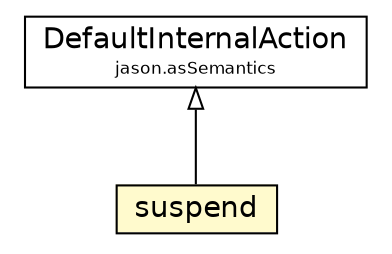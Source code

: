 #!/usr/local/bin/dot
#
# Class diagram 
# Generated by UMLGraph version 5.1 (http://www.umlgraph.org/)
#

digraph G {
	edge [fontname="Helvetica",fontsize=10,labelfontname="Helvetica",labelfontsize=10];
	node [fontname="Helvetica",fontsize=10,shape=plaintext];
	nodesep=0.25;
	ranksep=0.5;
	// jason.asSemantics.DefaultInternalAction
	c49948 [label=<<table title="jason.asSemantics.DefaultInternalAction" border="0" cellborder="1" cellspacing="0" cellpadding="2" port="p" href="../asSemantics/DefaultInternalAction.html">
		<tr><td><table border="0" cellspacing="0" cellpadding="1">
<tr><td align="center" balign="center"> DefaultInternalAction </td></tr>
<tr><td align="center" balign="center"><font point-size="8.0"> jason.asSemantics </font></td></tr>
		</table></td></tr>
		</table>>, fontname="Helvetica", fontcolor="black", fontsize=14.0];
	// jason.stdlib.suspend
	c50103 [label=<<table title="jason.stdlib.suspend" border="0" cellborder="1" cellspacing="0" cellpadding="2" port="p" bgcolor="lemonChiffon" href="./suspend.html">
		<tr><td><table border="0" cellspacing="0" cellpadding="1">
<tr><td align="center" balign="center"> suspend </td></tr>
		</table></td></tr>
		</table>>, fontname="Helvetica", fontcolor="black", fontsize=14.0];
	//jason.stdlib.suspend extends jason.asSemantics.DefaultInternalAction
	c49948:p -> c50103:p [dir=back,arrowtail=empty];
}

